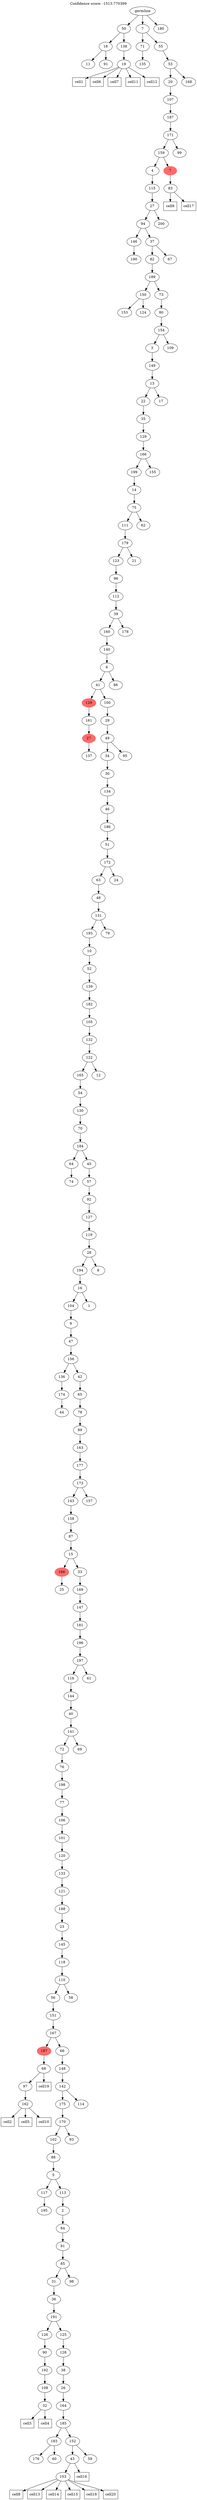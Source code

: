 digraph g {
	"202" -> "203";
	"203" [label="11"];
	"202" -> "204";
	"204" [label="91"];
	"200" -> "201";
	"201" [label="19"];
	"199" -> "200";
	"200" [label="138"];
	"199" -> "202";
	"202" [label="18"];
	"197" -> "198";
	"198" [label="135"];
	"192" -> "193";
	"193" [label="190"];
	"188" -> "189";
	"189" [label="153"];
	"188" -> "190";
	"190" [label="124"];
	"179" -> "180";
	"180" [label="137"];
	"178" -> "179";
	"179" [color=indianred1, style=filled, label="27"];
	"177" -> "178";
	"178" [label="161"];
	"171" -> "172";
	"172" [label="74"];
	"167" -> "168";
	"168" [label="44"];
	"166" -> "167";
	"167" [label="174"];
	"163" -> "164";
	"164" [label="25"];
	"158" -> "159";
	"159" [label="162"];
	"157" -> "158";
	"158" [label="97"];
	"156" -> "157";
	"157" [label="68"];
	"152" -> "153";
	"153" [label="195"];
	"149" -> "150";
	"150" [label="32"];
	"148" -> "149";
	"149" [label="108"];
	"147" -> "148";
	"148" [label="192"];
	"146" -> "147";
	"147" [label="90"];
	"143" -> "144";
	"144" [label="176"];
	"143" -> "145";
	"145" [label="60"];
	"140" -> "141";
	"141" [label="103"];
	"139" -> "140";
	"140" [label="43"];
	"139" -> "142";
	"142" [label="59"];
	"138" -> "139";
	"139" [label="152"];
	"138" -> "143";
	"143" [label="183"];
	"137" -> "138";
	"138" [label="185"];
	"136" -> "137";
	"137" [label="164"];
	"135" -> "136";
	"136" [label="26"];
	"134" -> "135";
	"135" [label="38"];
	"133" -> "134";
	"134" [label="128"];
	"132" -> "133";
	"133" [label="125"];
	"132" -> "146";
	"146" [label="126"];
	"131" -> "132";
	"132" [label="191"];
	"130" -> "131";
	"131" [label="36"];
	"129" -> "130";
	"130" [label="31"];
	"129" -> "151";
	"151" [label="98"];
	"128" -> "129";
	"129" [label="85"];
	"127" -> "128";
	"128" [label="81"];
	"126" -> "127";
	"127" [label="84"];
	"125" -> "126";
	"126" [label="2"];
	"124" -> "125";
	"125" [label="113"];
	"124" -> "152";
	"152" [label="117"];
	"123" -> "124";
	"124" [label="5"];
	"122" -> "123";
	"123" [label="88"];
	"121" -> "122";
	"122" [label="102"];
	"121" -> "154";
	"154" [label="93"];
	"120" -> "121";
	"121" [label="170"];
	"119" -> "120";
	"120" [label="175"];
	"119" -> "155";
	"155" [label="114"];
	"118" -> "119";
	"119" [label="142"];
	"117" -> "118";
	"118" [label="148"];
	"116" -> "117";
	"117" [label="66"];
	"116" -> "156";
	"156" [color=indianred1, style=filled, label="187"];
	"115" -> "116";
	"116" [label="167"];
	"114" -> "115";
	"115" [label="151"];
	"113" -> "114";
	"114" [label="56"];
	"113" -> "160";
	"160" [label="58"];
	"112" -> "113";
	"113" [label="110"];
	"111" -> "112";
	"112" [label="118"];
	"110" -> "111";
	"111" [label="145"];
	"109" -> "110";
	"110" [label="23"];
	"108" -> "109";
	"109" [label="188"];
	"107" -> "108";
	"108" [label="121"];
	"106" -> "107";
	"107" [label="133"];
	"105" -> "106";
	"106" [label="120"];
	"104" -> "105";
	"105" [label="101"];
	"103" -> "104";
	"104" [label="106"];
	"102" -> "103";
	"103" [label="77"];
	"101" -> "102";
	"102" [label="198"];
	"100" -> "101";
	"101" [label="76"];
	"99" -> "100";
	"100" [label="72"];
	"99" -> "161";
	"161" [label="69"];
	"98" -> "99";
	"99" [label="141"];
	"97" -> "98";
	"98" [label="40"];
	"96" -> "97";
	"97" [label="144"];
	"95" -> "96";
	"96" [label="116"];
	"95" -> "162";
	"162" [label="61"];
	"94" -> "95";
	"95" [label="197"];
	"93" -> "94";
	"94" [label="196"];
	"92" -> "93";
	"93" [label="181"];
	"91" -> "92";
	"92" [label="147"];
	"90" -> "91";
	"91" [label="169"];
	"89" -> "90";
	"90" [label="33"];
	"89" -> "163";
	"163" [color=indianred1, style=filled, label="166"];
	"88" -> "89";
	"89" [label="15"];
	"87" -> "88";
	"88" [label="87"];
	"86" -> "87";
	"87" [label="158"];
	"85" -> "86";
	"86" [label="143"];
	"85" -> "165";
	"165" [label="157"];
	"84" -> "85";
	"85" [label="173"];
	"83" -> "84";
	"84" [label="177"];
	"82" -> "83";
	"83" [label="163"];
	"81" -> "82";
	"82" [label="89"];
	"80" -> "81";
	"81" [label="78"];
	"79" -> "80";
	"80" [label="65"];
	"78" -> "79";
	"79" [label="42"];
	"78" -> "166";
	"166" [label="136"];
	"77" -> "78";
	"78" [label="156"];
	"76" -> "77";
	"77" [label="47"];
	"75" -> "76";
	"76" [label="9"];
	"74" -> "75";
	"75" [label="104"];
	"74" -> "169";
	"169" [label="1"];
	"73" -> "74";
	"74" [label="16"];
	"72" -> "73";
	"73" [label="194"];
	"72" -> "170";
	"170" [label="8"];
	"71" -> "72";
	"72" [label="28"];
	"70" -> "71";
	"71" [label="119"];
	"69" -> "70";
	"70" [label="127"];
	"68" -> "69";
	"69" [label="92"];
	"67" -> "68";
	"68" [label="57"];
	"66" -> "67";
	"67" [label="45"];
	"66" -> "171";
	"171" [label="64"];
	"65" -> "66";
	"66" [label="184"];
	"64" -> "65";
	"65" [label="70"];
	"63" -> "64";
	"64" [label="130"];
	"62" -> "63";
	"63" [label="54"];
	"61" -> "62";
	"62" [label="165"];
	"61" -> "173";
	"173" [label="12"];
	"60" -> "61";
	"61" [label="122"];
	"59" -> "60";
	"60" [label="132"];
	"58" -> "59";
	"59" [label="105"];
	"57" -> "58";
	"58" [label="182"];
	"56" -> "57";
	"57" [label="139"];
	"55" -> "56";
	"56" [label="52"];
	"54" -> "55";
	"55" [label="10"];
	"53" -> "54";
	"54" [label="193"];
	"53" -> "174";
	"174" [label="79"];
	"52" -> "53";
	"53" [label="131"];
	"51" -> "52";
	"52" [label="48"];
	"50" -> "51";
	"51" [label="63"];
	"50" -> "175";
	"175" [label="24"];
	"49" -> "50";
	"50" [label="172"];
	"48" -> "49";
	"49" [label="51"];
	"47" -> "48";
	"48" [label="186"];
	"46" -> "47";
	"47" [label="46"];
	"45" -> "46";
	"46" [label="134"];
	"44" -> "45";
	"45" [label="30"];
	"43" -> "44";
	"44" [label="34"];
	"43" -> "176";
	"176" [label="95"];
	"42" -> "43";
	"43" [label="49"];
	"41" -> "42";
	"42" [label="29"];
	"40" -> "41";
	"41" [label="100"];
	"40" -> "177";
	"177" [color=indianred1, style=filled, label="129"];
	"39" -> "40";
	"40" [label="41"];
	"39" -> "181";
	"181" [label="86"];
	"38" -> "39";
	"39" [label="6"];
	"37" -> "38";
	"38" [label="140"];
	"36" -> "37";
	"37" [label="160"];
	"36" -> "182";
	"182" [label="178"];
	"35" -> "36";
	"36" [label="39"];
	"34" -> "35";
	"35" [label="112"];
	"33" -> "34";
	"34" [label="96"];
	"32" -> "33";
	"33" [label="123"];
	"32" -> "183";
	"183" [label="21"];
	"31" -> "32";
	"32" [label="179"];
	"30" -> "31";
	"31" [label="111"];
	"30" -> "184";
	"184" [label="62"];
	"29" -> "30";
	"30" [label="75"];
	"28" -> "29";
	"29" [label="14"];
	"27" -> "28";
	"28" [label="199"];
	"27" -> "185";
	"185" [label="155"];
	"26" -> "27";
	"27" [label="166"];
	"25" -> "26";
	"26" [label="129"];
	"24" -> "25";
	"25" [label="35"];
	"23" -> "24";
	"24" [label="22"];
	"23" -> "186";
	"186" [label="17"];
	"22" -> "23";
	"23" [label="13"];
	"21" -> "22";
	"22" [label="149"];
	"20" -> "21";
	"21" [label="3"];
	"20" -> "187";
	"187" [label="109"];
	"19" -> "20";
	"20" [label="154"];
	"18" -> "19";
	"19" [label="80"];
	"17" -> "18";
	"18" [label="73"];
	"17" -> "188";
	"188" [label="150"];
	"16" -> "17";
	"17" [label="189"];
	"15" -> "16";
	"16" [label="82"];
	"15" -> "191";
	"191" [label="67"];
	"14" -> "15";
	"15" [label="37"];
	"14" -> "192";
	"192" [label="146"];
	"13" -> "14";
	"14" [label="94"];
	"13" -> "194";
	"194" [label="200"];
	"12" -> "13";
	"13" [label="27"];
	"11" -> "12";
	"12" [label="115"];
	"9" -> "10";
	"10" [label="83"];
	"8" -> "9";
	"9" [color=indianred1, style=filled, label="7"];
	"8" -> "11";
	"11" [label="4"];
	"7" -> "8";
	"8" [label="159"];
	"7" -> "195";
	"195" [label="99"];
	"6" -> "7";
	"7" [label="171"];
	"5" -> "6";
	"6" [label="187"];
	"4" -> "5";
	"5" [label="107"];
	"3" -> "4";
	"4" [label="20"];
	"3" -> "196";
	"196" [label="168"];
	"2" -> "3";
	"3" [label="53"];
	"1" -> "2";
	"2" [label="55"];
	"1" -> "197";
	"197" [label="71"];
	"0" -> "1";
	"1" [label="7"];
	"0" -> "199";
	"199" [label="50"];
	"0" -> "205";
	"205" [label="180"];
	"0" [label="germline"];
	"201" -> "cell1";
	"cell1" [shape=box];
	"159" -> "cell2";
	"cell2" [shape=box];
	"150" -> "cell3";
	"cell3" [shape=box];
	"150" -> "cell4";
	"cell4" [shape=box];
	"159" -> "cell5";
	"cell5" [shape=box];
	"201" -> "cell6";
	"cell6" [shape=box];
	"201" -> "cell7";
	"cell7" [shape=box];
	"141" -> "cell8";
	"cell8" [shape=box];
	"10" -> "cell9";
	"cell9" [shape=box];
	"159" -> "cell10";
	"cell10" [shape=box];
	"201" -> "cell11";
	"cell11" [shape=box];
	"201" -> "cell12";
	"cell12" [shape=box];
	"141" -> "cell13";
	"cell13" [shape=box];
	"141" -> "cell14";
	"cell14" [shape=box];
	"141" -> "cell15";
	"cell15" [shape=box];
	"140" -> "cell16";
	"cell16" [shape=box];
	"10" -> "cell17";
	"cell17" [shape=box];
	"141" -> "cell18";
	"cell18" [shape=box];
	"157" -> "cell19";
	"cell19" [shape=box];
	"141" -> "cell20";
	"cell20" [shape=box];
	labelloc="t";
	label="Confidence score: -1513.770399";
}

